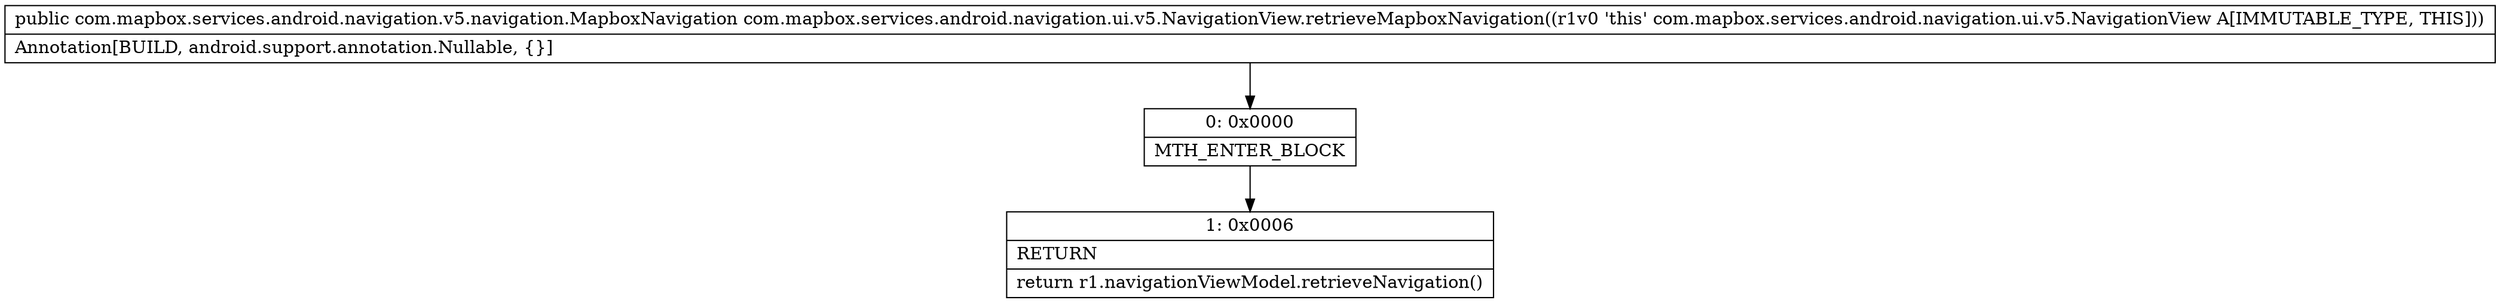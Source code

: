 digraph "CFG forcom.mapbox.services.android.navigation.ui.v5.NavigationView.retrieveMapboxNavigation()Lcom\/mapbox\/services\/android\/navigation\/v5\/navigation\/MapboxNavigation;" {
Node_0 [shape=record,label="{0\:\ 0x0000|MTH_ENTER_BLOCK\l}"];
Node_1 [shape=record,label="{1\:\ 0x0006|RETURN\l|return r1.navigationViewModel.retrieveNavigation()\l}"];
MethodNode[shape=record,label="{public com.mapbox.services.android.navigation.v5.navigation.MapboxNavigation com.mapbox.services.android.navigation.ui.v5.NavigationView.retrieveMapboxNavigation((r1v0 'this' com.mapbox.services.android.navigation.ui.v5.NavigationView A[IMMUTABLE_TYPE, THIS]))  | Annotation[BUILD, android.support.annotation.Nullable, \{\}]\l}"];
MethodNode -> Node_0;
Node_0 -> Node_1;
}

